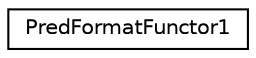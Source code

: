 digraph "Graphical Class Hierarchy"
{
  edge [fontname="Helvetica",fontsize="10",labelfontname="Helvetica",labelfontsize="10"];
  node [fontname="Helvetica",fontsize="10",shape=record];
  rankdir="LR";
  Node1 [label="PredFormatFunctor1",height=0.2,width=0.4,color="black", fillcolor="white", style="filled",URL="$struct_pred_format_functor1.html"];
}
